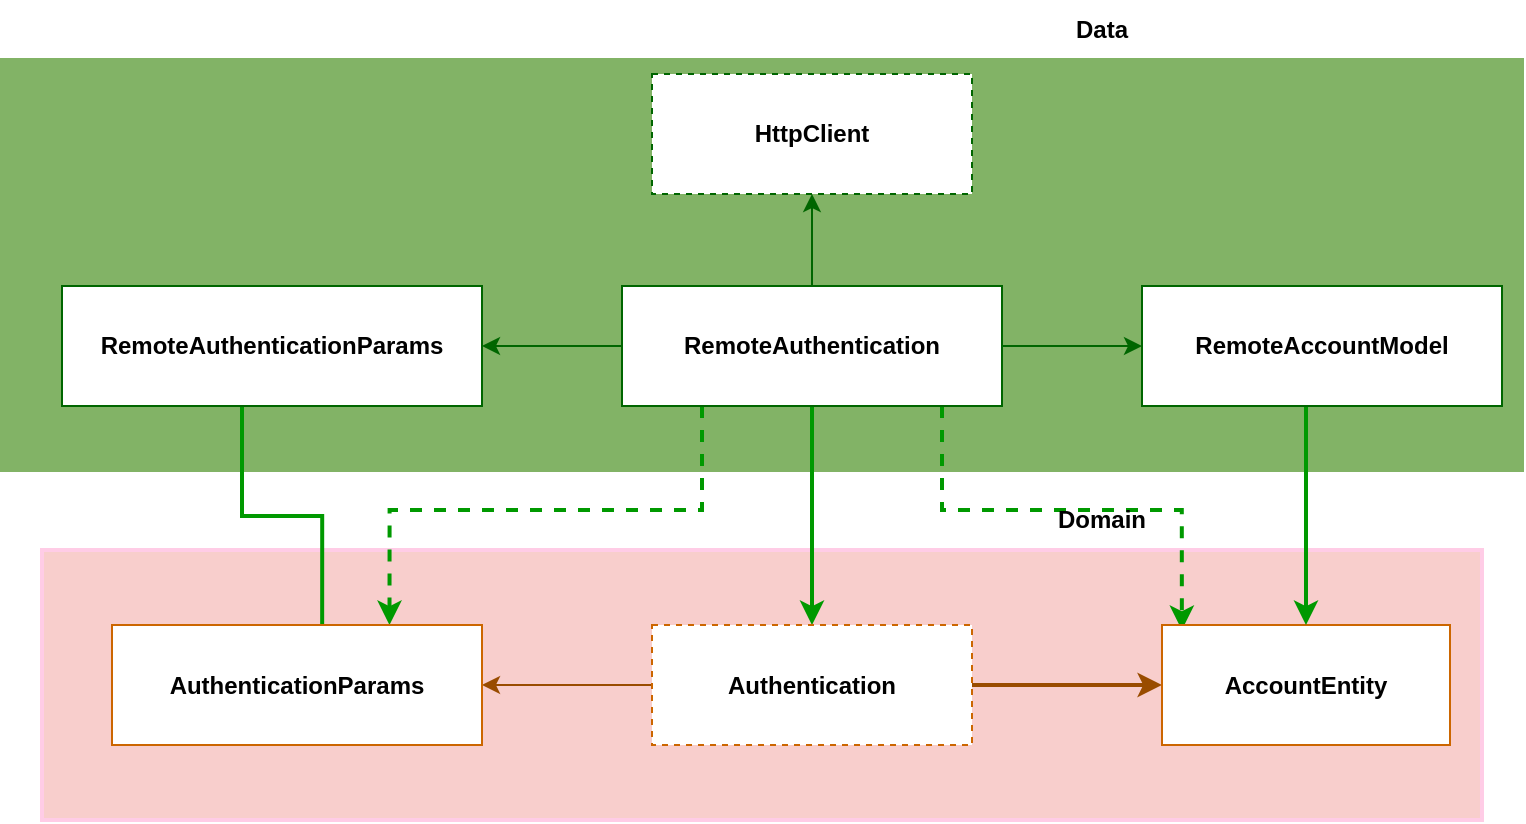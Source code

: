 <mxfile version="20.0.4" type="github">
  <diagram id="Co-2WPKWJgHfXNtiyIEY" name="Page-1">
    <mxGraphModel dx="782" dy="436" grid="1" gridSize="10" guides="1" tooltips="1" connect="1" arrows="1" fold="1" page="1" pageScale="1" pageWidth="827" pageHeight="1169" math="0" shadow="0">
      <root>
        <mxCell id="0" />
        <mxCell id="1" parent="0" />
        <mxCell id="ZYXcEdyXvduLh-ddOtvL-9" value="" style="rounded=0;whiteSpace=wrap;html=1;fillColor=#f8cecc;strokeColor=#FFCCE6;strokeWidth=2;" parent="1" vertex="1">
          <mxGeometry x="40" y="280" width="720" height="135" as="geometry" />
        </mxCell>
        <mxCell id="ZYXcEdyXvduLh-ddOtvL-1" value="" style="rounded=0;whiteSpace=wrap;html=1;fillColor=#82B366;strokeColor=#82b366;strokeWidth=2;" parent="1" vertex="1">
          <mxGeometry x="20" y="35" width="760" height="205" as="geometry" />
        </mxCell>
        <mxCell id="ZYXcEdyXvduLh-ddOtvL-2" value="&lt;b&gt;HttpClient&lt;/b&gt;" style="rounded=0;whiteSpace=wrap;html=1;strokeColor=#006600;strokeWidth=1;fillColor=default;dashed=1;" parent="1" vertex="1">
          <mxGeometry x="345" y="42" width="160" height="60" as="geometry" />
        </mxCell>
        <mxCell id="ZYXcEdyXvduLh-ddOtvL-7" style="edgeStyle=orthogonalEdgeStyle;rounded=0;orthogonalLoop=1;jettySize=auto;html=1;entryX=0.5;entryY=1;entryDx=0;entryDy=0;strokeColor=#006600;" parent="1" source="ZYXcEdyXvduLh-ddOtvL-3" target="ZYXcEdyXvduLh-ddOtvL-2" edge="1">
          <mxGeometry relative="1" as="geometry" />
        </mxCell>
        <mxCell id="c-qb5MRxGbRXbWk4wa2o-3" value="" style="edgeStyle=orthogonalEdgeStyle;rounded=0;orthogonalLoop=1;jettySize=auto;html=1;strokeColor=#006600;" edge="1" parent="1" source="ZYXcEdyXvduLh-ddOtvL-3" target="c-qb5MRxGbRXbWk4wa2o-1">
          <mxGeometry relative="1" as="geometry" />
        </mxCell>
        <mxCell id="c-qb5MRxGbRXbWk4wa2o-4" value="" style="edgeStyle=orthogonalEdgeStyle;rounded=0;orthogonalLoop=1;jettySize=auto;html=1;strokeColor=#006600;" edge="1" parent="1" source="ZYXcEdyXvduLh-ddOtvL-3" target="c-qb5MRxGbRXbWk4wa2o-2">
          <mxGeometry relative="1" as="geometry" />
        </mxCell>
        <mxCell id="c-qb5MRxGbRXbWk4wa2o-7" value="" style="edgeStyle=orthogonalEdgeStyle;rounded=0;orthogonalLoop=1;jettySize=auto;html=1;strokeColor=#009900;strokeWidth=2;" edge="1" parent="1" source="ZYXcEdyXvduLh-ddOtvL-3" target="ZYXcEdyXvduLh-ddOtvL-10">
          <mxGeometry relative="1" as="geometry" />
        </mxCell>
        <mxCell id="c-qb5MRxGbRXbWk4wa2o-8" style="edgeStyle=orthogonalEdgeStyle;rounded=0;orthogonalLoop=1;jettySize=auto;html=1;entryX=0.75;entryY=0;entryDx=0;entryDy=0;strokeColor=#009900;strokeWidth=2;dashed=1;" edge="1" parent="1" source="ZYXcEdyXvduLh-ddOtvL-3" target="c-qb5MRxGbRXbWk4wa2o-5">
          <mxGeometry relative="1" as="geometry">
            <Array as="points">
              <mxPoint x="370" y="260" />
              <mxPoint x="214" y="260" />
            </Array>
          </mxGeometry>
        </mxCell>
        <mxCell id="c-qb5MRxGbRXbWk4wa2o-10" style="edgeStyle=orthogonalEdgeStyle;rounded=0;orthogonalLoop=1;jettySize=auto;html=1;entryX=0.069;entryY=0.042;entryDx=0;entryDy=0;entryPerimeter=0;strokeColor=#009900;strokeWidth=2;dashed=1;" edge="1" parent="1" source="ZYXcEdyXvduLh-ddOtvL-3" target="ZYXcEdyXvduLh-ddOtvL-11">
          <mxGeometry relative="1" as="geometry">
            <Array as="points">
              <mxPoint x="490" y="260" />
              <mxPoint x="610" y="260" />
            </Array>
          </mxGeometry>
        </mxCell>
        <mxCell id="ZYXcEdyXvduLh-ddOtvL-3" value="&lt;b&gt;RemoteAuthentication&lt;/b&gt;" style="rounded=0;whiteSpace=wrap;html=1;strokeColor=#006600;strokeWidth=1;fillColor=default;" parent="1" vertex="1">
          <mxGeometry x="330" y="148" width="190" height="60" as="geometry" />
        </mxCell>
        <mxCell id="ZYXcEdyXvduLh-ddOtvL-8" value="&lt;b&gt;Data&lt;/b&gt;" style="text;html=1;strokeColor=none;fillColor=none;align=center;verticalAlign=middle;whiteSpace=wrap;rounded=0;dashed=1;" parent="1" vertex="1">
          <mxGeometry x="540" y="5" width="60" height="30" as="geometry" />
        </mxCell>
        <mxCell id="ZYXcEdyXvduLh-ddOtvL-13" value="" style="edgeStyle=orthogonalEdgeStyle;rounded=0;orthogonalLoop=1;jettySize=auto;html=1;strokeColor=#994C00;strokeWidth=2;" parent="1" source="ZYXcEdyXvduLh-ddOtvL-10" target="ZYXcEdyXvduLh-ddOtvL-11" edge="1">
          <mxGeometry relative="1" as="geometry">
            <Array as="points">
              <mxPoint x="410" y="350" />
              <mxPoint x="410" y="350" />
            </Array>
          </mxGeometry>
        </mxCell>
        <mxCell id="c-qb5MRxGbRXbWk4wa2o-6" value="" style="edgeStyle=orthogonalEdgeStyle;rounded=0;orthogonalLoop=1;jettySize=auto;html=1;strokeColor=#994C00;" edge="1" parent="1" source="ZYXcEdyXvduLh-ddOtvL-10" target="c-qb5MRxGbRXbWk4wa2o-5">
          <mxGeometry relative="1" as="geometry" />
        </mxCell>
        <mxCell id="ZYXcEdyXvduLh-ddOtvL-10" value="&lt;b&gt;Authentication&lt;/b&gt;" style="rounded=0;whiteSpace=wrap;html=1;strokeColor=#CC6600;strokeWidth=1;fillColor=default;dashed=1;" parent="1" vertex="1">
          <mxGeometry x="345" y="317.5" width="160" height="60" as="geometry" />
        </mxCell>
        <mxCell id="ZYXcEdyXvduLh-ddOtvL-11" value="&lt;b&gt;AccountEntity&lt;/b&gt;" style="rounded=0;whiteSpace=wrap;html=1;strokeColor=#CC6600;strokeWidth=1;fillColor=default;" parent="1" vertex="1">
          <mxGeometry x="600" y="317.5" width="144" height="60" as="geometry" />
        </mxCell>
        <mxCell id="ZYXcEdyXvduLh-ddOtvL-16" value="&lt;b&gt;Domain&lt;/b&gt;" style="text;html=1;strokeColor=none;fillColor=none;align=center;verticalAlign=middle;whiteSpace=wrap;rounded=0;dashed=1;" parent="1" vertex="1">
          <mxGeometry x="540" y="250" width="60" height="30" as="geometry" />
        </mxCell>
        <mxCell id="c-qb5MRxGbRXbWk4wa2o-11" style="edgeStyle=orthogonalEdgeStyle;rounded=0;orthogonalLoop=1;jettySize=auto;html=1;entryX=0.568;entryY=0.208;entryDx=0;entryDy=0;entryPerimeter=0;strokeColor=#009900;strokeWidth=2;" edge="1" parent="1" source="c-qb5MRxGbRXbWk4wa2o-1" target="c-qb5MRxGbRXbWk4wa2o-5">
          <mxGeometry relative="1" as="geometry">
            <Array as="points">
              <mxPoint x="140" y="263" />
              <mxPoint x="180" y="263" />
            </Array>
          </mxGeometry>
        </mxCell>
        <mxCell id="c-qb5MRxGbRXbWk4wa2o-1" value="&lt;b&gt;RemoteAuthenticationParams&lt;/b&gt;" style="rounded=0;whiteSpace=wrap;html=1;strokeColor=#006600;strokeWidth=1;fillColor=default;" vertex="1" parent="1">
          <mxGeometry x="50" y="148" width="210" height="60" as="geometry" />
        </mxCell>
        <mxCell id="c-qb5MRxGbRXbWk4wa2o-9" value="" style="edgeStyle=orthogonalEdgeStyle;rounded=0;orthogonalLoop=1;jettySize=auto;html=1;strokeColor=#009900;strokeWidth=2;" edge="1" parent="1" source="c-qb5MRxGbRXbWk4wa2o-2" target="ZYXcEdyXvduLh-ddOtvL-11">
          <mxGeometry relative="1" as="geometry">
            <Array as="points">
              <mxPoint x="672" y="230" />
              <mxPoint x="672" y="230" />
            </Array>
          </mxGeometry>
        </mxCell>
        <mxCell id="c-qb5MRxGbRXbWk4wa2o-2" value="&lt;b&gt;RemoteAccountModel&lt;/b&gt;" style="rounded=0;whiteSpace=wrap;html=1;strokeColor=#006600;strokeWidth=1;fillColor=default;" vertex="1" parent="1">
          <mxGeometry x="590" y="148" width="180" height="60" as="geometry" />
        </mxCell>
        <mxCell id="c-qb5MRxGbRXbWk4wa2o-5" value="&lt;b&gt;AuthenticationParams&lt;/b&gt;" style="rounded=0;whiteSpace=wrap;html=1;strokeColor=#CC6600;strokeWidth=1;fillColor=default;" vertex="1" parent="1">
          <mxGeometry x="75" y="317.5" width="185" height="60" as="geometry" />
        </mxCell>
      </root>
    </mxGraphModel>
  </diagram>
</mxfile>
